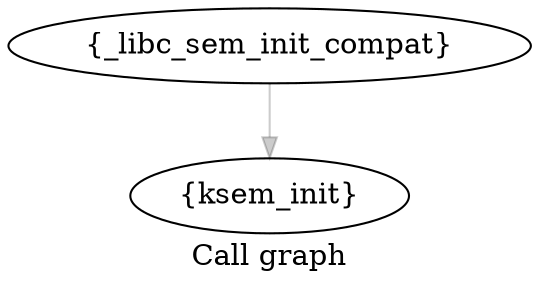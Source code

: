 digraph "Call graph" {
	label="Call graph";
	"Node0x80814d800" [label="{_libc_sem_init_compat}"];
	"Node0x80814d800" -> "Node0x80814d860" [color="#00000033"];

	"Node0x80814d860" [label="{ksem_init}"];

}
